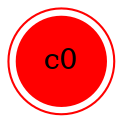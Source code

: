 graph "./test/goodExample_clone_allVuln/output/" {
"c0" ["shape"="doublecircle","color"="red","style"="filled"]
}